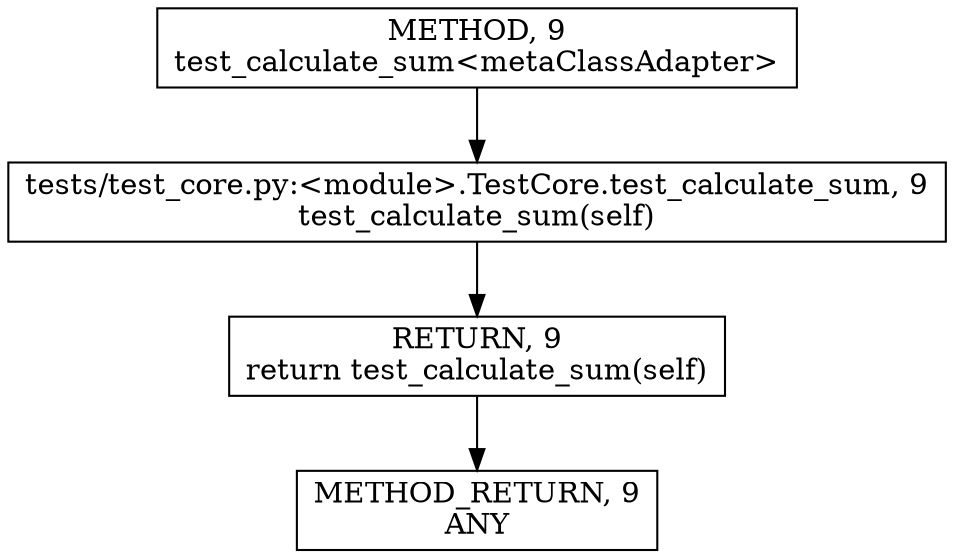 digraph "test_calculate_sum&lt;metaClassAdapter&gt;" {  
node [shape="rect"];  
"146028888087" [label = <RETURN, 9<BR/>return test_calculate_sum(self)> ]
"30064771343" [label = <tests/test_core.py:&lt;module&gt;.TestCore.test_calculate_sum, 9<BR/>test_calculate_sum(self)> ]
"111669149731" [label = <METHOD, 9<BR/>test_calculate_sum&lt;metaClassAdapter&gt;> ]
"128849018915" [label = <METHOD_RETURN, 9<BR/>ANY> ]
  "146028888087" -> "128849018915" 
  "30064771343" -> "146028888087" 
  "111669149731" -> "30064771343" 
}

